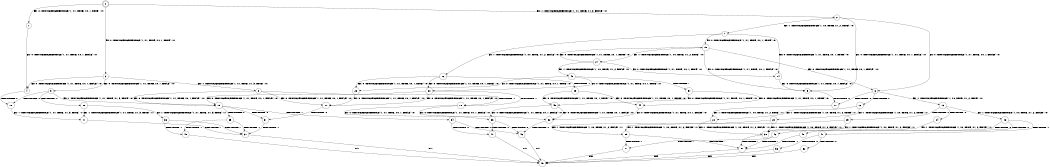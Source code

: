 digraph BCG {
size = "7, 10.5";
center = TRUE;
node [shape = circle];
0 [peripheries = 2];
0 -> 1 [label = "EX !0 !ATOMIC_EXCH_BRANCH (1, +1, TRUE, +0, 1, TRUE) !:0:"];
0 -> 2 [label = "EX !1 !ATOMIC_EXCH_BRANCH (1, +1, TRUE, +1, 3, FALSE) !:0:"];
0 -> 3 [label = "EX !0 !ATOMIC_EXCH_BRANCH (1, +1, TRUE, +0, 1, TRUE) !:0:"];
1 -> 4 [label = "EX !0 !ATOMIC_EXCH_BRANCH (1, +1, TRUE, +0, 1, FALSE) !:0:"];
2 -> 5 [label = "EX !0 !ATOMIC_EXCH_BRANCH (1, +1, TRUE, +0, 1, FALSE) !:0:"];
2 -> 6 [label = "EX !0 !ATOMIC_EXCH_BRANCH (1, +1, TRUE, +0, 1, FALSE) !:0:"];
2 -> 7 [label = "EX !1 !ATOMIC_EXCH_BRANCH (1, +0, TRUE, +1, 2, TRUE) !:0:"];
3 -> 4 [label = "EX !0 !ATOMIC_EXCH_BRANCH (1, +1, TRUE, +0, 1, FALSE) !:0:"];
3 -> 8 [label = "EX !1 !ATOMIC_EXCH_BRANCH (1, +1, TRUE, +1, 3, TRUE) !:0:"];
3 -> 9 [label = "EX !0 !ATOMIC_EXCH_BRANCH (1, +1, TRUE, +0, 1, FALSE) !:0:"];
4 -> 10 [label = "TERMINATE !0"];
5 -> 11 [label = "TERMINATE !0"];
6 -> 11 [label = "TERMINATE !0"];
6 -> 12 [label = "TERMINATE !0"];
6 -> 13 [label = "EX !1 !ATOMIC_EXCH_BRANCH (1, +0, TRUE, +1, 2, TRUE) !:0:"];
7 -> 14 [label = "EX !0 !ATOMIC_EXCH_BRANCH (1, +1, TRUE, +0, 1, TRUE) !:0:"];
7 -> 15 [label = "EX !0 !ATOMIC_EXCH_BRANCH (1, +1, TRUE, +0, 1, TRUE) !:0:"];
7 -> 16 [label = "EX !1 !ATOMIC_EXCH_BRANCH (1, +0, TRUE, +1, 2, FALSE) !:0:"];
8 -> 17 [label = "EX !0 !ATOMIC_EXCH_BRANCH (1, +1, TRUE, +0, 1, FALSE) !:0:"];
8 -> 18 [label = "TERMINATE !1"];
8 -> 19 [label = "EX !0 !ATOMIC_EXCH_BRANCH (1, +1, TRUE, +0, 1, FALSE) !:0:"];
9 -> 10 [label = "TERMINATE !0"];
9 -> 20 [label = "TERMINATE !0"];
9 -> 19 [label = "EX !1 !ATOMIC_EXCH_BRANCH (1, +1, TRUE, +1, 3, TRUE) !:0:"];
10 -> 21 [label = "EX !1 !ATOMIC_EXCH_BRANCH (1, +1, TRUE, +1, 3, TRUE) !:1:"];
11 -> 22 [label = "EX !1 !ATOMIC_EXCH_BRANCH (1, +0, TRUE, +1, 2, TRUE) !:1:"];
12 -> 22 [label = "EX !1 !ATOMIC_EXCH_BRANCH (1, +0, TRUE, +1, 2, TRUE) !:1:"];
12 -> 23 [label = "EX !1 !ATOMIC_EXCH_BRANCH (1, +0, TRUE, +1, 2, TRUE) !:1:"];
13 -> 24 [label = "TERMINATE !0"];
13 -> 25 [label = "TERMINATE !0"];
13 -> 26 [label = "EX !1 !ATOMIC_EXCH_BRANCH (1, +0, TRUE, +1, 2, FALSE) !:0:"];
14 -> 5 [label = "EX !0 !ATOMIC_EXCH_BRANCH (1, +1, TRUE, +0, 1, FALSE) !:0:"];
15 -> 5 [label = "EX !0 !ATOMIC_EXCH_BRANCH (1, +1, TRUE, +0, 1, FALSE) !:0:"];
15 -> 27 [label = "EX !1 !ATOMIC_EXCH_BRANCH (1, +0, TRUE, +1, 2, TRUE) !:0:"];
15 -> 6 [label = "EX !0 !ATOMIC_EXCH_BRANCH (1, +1, TRUE, +0, 1, FALSE) !:0:"];
16 -> 28 [label = "EX !0 !ATOMIC_EXCH_BRANCH (1, +1, TRUE, +0, 1, TRUE) !:0:"];
16 -> 29 [label = "TERMINATE !1"];
16 -> 30 [label = "EX !0 !ATOMIC_EXCH_BRANCH (1, +1, TRUE, +0, 1, TRUE) !:0:"];
17 -> 31 [label = "TERMINATE !0"];
18 -> 32 [label = "EX !0 !ATOMIC_EXCH_BRANCH (1, +1, TRUE, +0, 1, FALSE) !:0:"];
18 -> 33 [label = "EX !0 !ATOMIC_EXCH_BRANCH (1, +1, TRUE, +0, 1, FALSE) !:0:"];
19 -> 31 [label = "TERMINATE !0"];
19 -> 34 [label = "TERMINATE !1"];
19 -> 35 [label = "TERMINATE !0"];
20 -> 21 [label = "EX !1 !ATOMIC_EXCH_BRANCH (1, +1, TRUE, +1, 3, TRUE) !:1:"];
20 -> 36 [label = "EX !1 !ATOMIC_EXCH_BRANCH (1, +1, TRUE, +1, 3, TRUE) !:1:"];
21 -> 37 [label = "TERMINATE !1"];
22 -> 38 [label = "EX !1 !ATOMIC_EXCH_BRANCH (1, +0, TRUE, +1, 2, FALSE) !:1:"];
23 -> 38 [label = "EX !1 !ATOMIC_EXCH_BRANCH (1, +0, TRUE, +1, 2, FALSE) !:1:"];
23 -> 39 [label = "EX !1 !ATOMIC_EXCH_BRANCH (1, +0, TRUE, +1, 2, FALSE) !:1:"];
24 -> 38 [label = "EX !1 !ATOMIC_EXCH_BRANCH (1, +0, TRUE, +1, 2, FALSE) !:1:"];
25 -> 38 [label = "EX !1 !ATOMIC_EXCH_BRANCH (1, +0, TRUE, +1, 2, FALSE) !:1:"];
25 -> 39 [label = "EX !1 !ATOMIC_EXCH_BRANCH (1, +0, TRUE, +1, 2, FALSE) !:1:"];
26 -> 40 [label = "TERMINATE !0"];
26 -> 41 [label = "TERMINATE !1"];
26 -> 42 [label = "TERMINATE !0"];
27 -> 14 [label = "EX !0 !ATOMIC_EXCH_BRANCH (1, +1, TRUE, +0, 1, TRUE) !:0:"];
27 -> 43 [label = "EX !1 !ATOMIC_EXCH_BRANCH (1, +0, TRUE, +1, 2, FALSE) !:0:"];
27 -> 15 [label = "EX !0 !ATOMIC_EXCH_BRANCH (1, +1, TRUE, +0, 1, TRUE) !:0:"];
28 -> 17 [label = "EX !0 !ATOMIC_EXCH_BRANCH (1, +1, TRUE, +0, 1, FALSE) !:0:"];
29 -> 44 [label = "EX !0 !ATOMIC_EXCH_BRANCH (1, +1, TRUE, +0, 1, TRUE) !:0:"];
29 -> 45 [label = "EX !0 !ATOMIC_EXCH_BRANCH (1, +1, TRUE, +0, 1, TRUE) !:0:"];
30 -> 17 [label = "EX !0 !ATOMIC_EXCH_BRANCH (1, +1, TRUE, +0, 1, FALSE) !:0:"];
30 -> 18 [label = "TERMINATE !1"];
30 -> 19 [label = "EX !0 !ATOMIC_EXCH_BRANCH (1, +1, TRUE, +0, 1, FALSE) !:0:"];
31 -> 37 [label = "TERMINATE !1"];
32 -> 46 [label = "TERMINATE !0"];
33 -> 46 [label = "TERMINATE !0"];
33 -> 47 [label = "TERMINATE !0"];
34 -> 46 [label = "TERMINATE !0"];
34 -> 47 [label = "TERMINATE !0"];
35 -> 37 [label = "TERMINATE !1"];
35 -> 48 [label = "TERMINATE !1"];
36 -> 37 [label = "TERMINATE !1"];
36 -> 48 [label = "TERMINATE !1"];
37 -> 49 [label = "exit"];
38 -> 50 [label = "TERMINATE !1"];
39 -> 50 [label = "TERMINATE !1"];
39 -> 51 [label = "TERMINATE !1"];
40 -> 50 [label = "TERMINATE !1"];
41 -> 52 [label = "TERMINATE !0"];
41 -> 53 [label = "TERMINATE !0"];
42 -> 50 [label = "TERMINATE !1"];
42 -> 51 [label = "TERMINATE !1"];
43 -> 28 [label = "EX !0 !ATOMIC_EXCH_BRANCH (1, +1, TRUE, +0, 1, TRUE) !:0:"];
43 -> 54 [label = "TERMINATE !1"];
43 -> 30 [label = "EX !0 !ATOMIC_EXCH_BRANCH (1, +1, TRUE, +0, 1, TRUE) !:0:"];
44 -> 32 [label = "EX !0 !ATOMIC_EXCH_BRANCH (1, +1, TRUE, +0, 1, FALSE) !:0:"];
45 -> 32 [label = "EX !0 !ATOMIC_EXCH_BRANCH (1, +1, TRUE, +0, 1, FALSE) !:0:"];
45 -> 33 [label = "EX !0 !ATOMIC_EXCH_BRANCH (1, +1, TRUE, +0, 1, FALSE) !:0:"];
46 -> 49 [label = "exit"];
47 -> 49 [label = "exit"];
48 -> 49 [label = "exit"];
50 -> 49 [label = "exit"];
51 -> 49 [label = "exit"];
52 -> 49 [label = "exit"];
53 -> 49 [label = "exit"];
54 -> 44 [label = "EX !0 !ATOMIC_EXCH_BRANCH (1, +1, TRUE, +0, 1, TRUE) !:0:"];
54 -> 45 [label = "EX !0 !ATOMIC_EXCH_BRANCH (1, +1, TRUE, +0, 1, TRUE) !:0:"];
}
